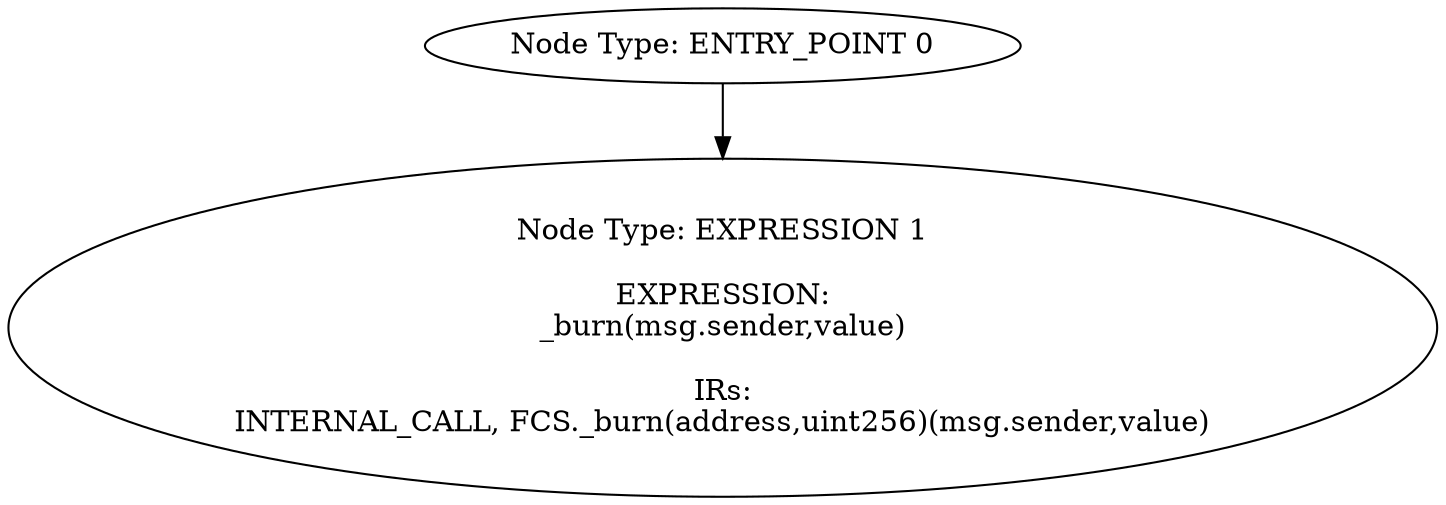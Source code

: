 digraph{
0[label="Node Type: ENTRY_POINT 0
"];
0->1;
1[label="Node Type: EXPRESSION 1

EXPRESSION:
_burn(msg.sender,value)

IRs:
INTERNAL_CALL, FCS._burn(address,uint256)(msg.sender,value)"];
}
